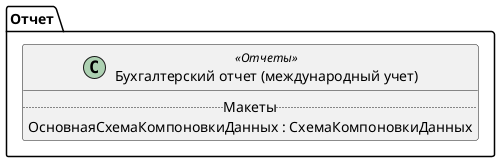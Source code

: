 ﻿@startuml БухгалтерскийОтчетМеждународный
'!include templates.wsd
'..\include templates.wsd
class Отчет.БухгалтерскийОтчетМеждународный as "Бухгалтерский отчет (международный учет)" <<Отчеты>>
{
..Макеты..
ОсновнаяСхемаКомпоновкиДанных : СхемаКомпоновкиДанных
}
@enduml

